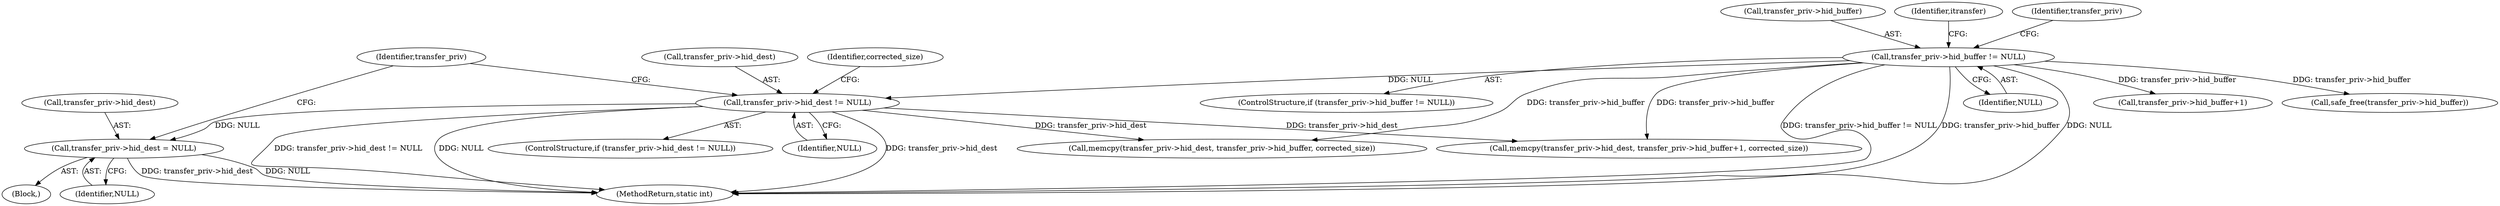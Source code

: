 digraph "1_Chrome_ac149a8d4371c0e01e0934fdd57b09e86f96b5b9_17@pointer" {
"1000198" [label="(Call,transfer_priv->hid_dest = NULL)"];
"1000141" [label="(Call,transfer_priv->hid_dest != NULL)"];
"1000134" [label="(Call,transfer_priv->hid_buffer != NULL)"];
"1000205" [label="(Identifier,transfer_priv)"];
"1000135" [label="(Call,transfer_priv->hid_buffer)"];
"1000142" [label="(Call,transfer_priv->hid_dest)"];
"1000138" [label="(Identifier,NULL)"];
"1000190" [label="(Call,memcpy(transfer_priv->hid_dest, transfer_priv->hid_buffer, corrected_size))"];
"1000182" [label="(Call,transfer_priv->hid_buffer+1)"];
"1000149" [label="(Identifier,corrected_size)"];
"1000203" [label="(Call,safe_free(transfer_priv->hid_buffer))"];
"1000140" [label="(ControlStructure,if (transfer_priv->hid_dest != NULL))"];
"1000202" [label="(Identifier,NULL)"];
"1000209" [label="(Identifier,itransfer)"];
"1000145" [label="(Identifier,NULL)"];
"1000178" [label="(Call,memcpy(transfer_priv->hid_dest, transfer_priv->hid_buffer+1, corrected_size))"];
"1000143" [label="(Identifier,transfer_priv)"];
"1000199" [label="(Call,transfer_priv->hid_dest)"];
"1000146" [label="(Block,)"];
"1000141" [label="(Call,transfer_priv->hid_dest != NULL)"];
"1000198" [label="(Call,transfer_priv->hid_dest = NULL)"];
"1000133" [label="(ControlStructure,if (transfer_priv->hid_buffer != NULL))"];
"1000214" [label="(MethodReturn,static int)"];
"1000134" [label="(Call,transfer_priv->hid_buffer != NULL)"];
"1000198" -> "1000146"  [label="AST: "];
"1000198" -> "1000202"  [label="CFG: "];
"1000199" -> "1000198"  [label="AST: "];
"1000202" -> "1000198"  [label="AST: "];
"1000205" -> "1000198"  [label="CFG: "];
"1000198" -> "1000214"  [label="DDG: transfer_priv->hid_dest"];
"1000198" -> "1000214"  [label="DDG: NULL"];
"1000141" -> "1000198"  [label="DDG: NULL"];
"1000141" -> "1000140"  [label="AST: "];
"1000141" -> "1000145"  [label="CFG: "];
"1000142" -> "1000141"  [label="AST: "];
"1000145" -> "1000141"  [label="AST: "];
"1000149" -> "1000141"  [label="CFG: "];
"1000205" -> "1000141"  [label="CFG: "];
"1000141" -> "1000214"  [label="DDG: transfer_priv->hid_dest"];
"1000141" -> "1000214"  [label="DDG: transfer_priv->hid_dest != NULL"];
"1000141" -> "1000214"  [label="DDG: NULL"];
"1000134" -> "1000141"  [label="DDG: NULL"];
"1000141" -> "1000178"  [label="DDG: transfer_priv->hid_dest"];
"1000141" -> "1000190"  [label="DDG: transfer_priv->hid_dest"];
"1000134" -> "1000133"  [label="AST: "];
"1000134" -> "1000138"  [label="CFG: "];
"1000135" -> "1000134"  [label="AST: "];
"1000138" -> "1000134"  [label="AST: "];
"1000143" -> "1000134"  [label="CFG: "];
"1000209" -> "1000134"  [label="CFG: "];
"1000134" -> "1000214"  [label="DDG: transfer_priv->hid_buffer != NULL"];
"1000134" -> "1000214"  [label="DDG: transfer_priv->hid_buffer"];
"1000134" -> "1000214"  [label="DDG: NULL"];
"1000134" -> "1000178"  [label="DDG: transfer_priv->hid_buffer"];
"1000134" -> "1000182"  [label="DDG: transfer_priv->hid_buffer"];
"1000134" -> "1000190"  [label="DDG: transfer_priv->hid_buffer"];
"1000134" -> "1000203"  [label="DDG: transfer_priv->hid_buffer"];
}

